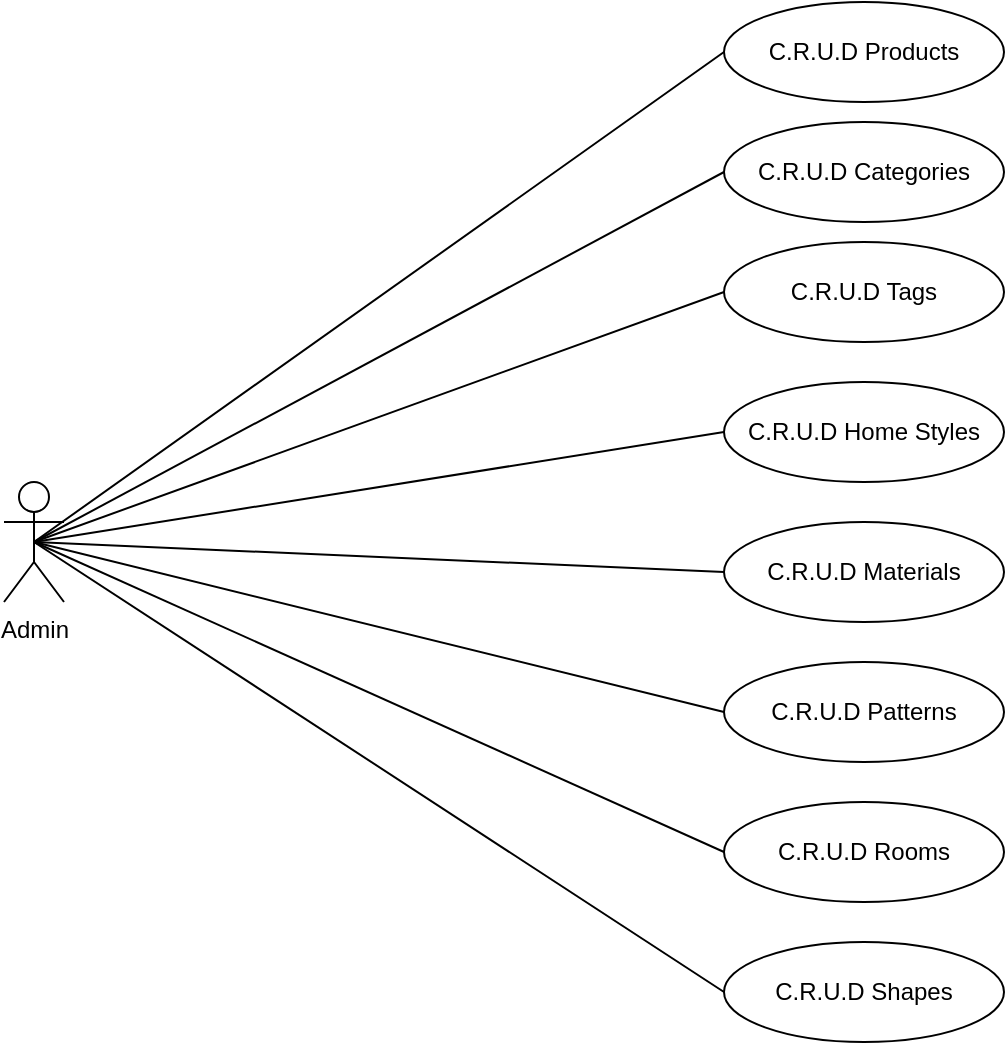 <mxfile>
    <diagram id="BtPvSTQ-mzDIKwIoUSHl" name="Page-1">
        <mxGraphModel dx="1134" dy="192" grid="1" gridSize="10" guides="1" tooltips="1" connect="1" arrows="1" fold="1" page="1" pageScale="1" pageWidth="850" pageHeight="1100" math="0" shadow="0">
            <root>
                <mxCell id="0"/>
                <mxCell id="1" parent="0"/>
                <mxCell id="2" value="Admin" style="shape=umlActor;verticalLabelPosition=bottom;verticalAlign=top;html=1;" vertex="1" parent="1">
                    <mxGeometry x="-100" y="260" width="30" height="60" as="geometry"/>
                </mxCell>
                <mxCell id="3" value="C.R.U.D Products" style="ellipse;whiteSpace=wrap;html=1;" vertex="1" parent="1">
                    <mxGeometry x="260" y="20" width="140" height="50" as="geometry"/>
                </mxCell>
                <mxCell id="4" value="C.R.U.D Categories" style="ellipse;whiteSpace=wrap;html=1;" vertex="1" parent="1">
                    <mxGeometry x="260" y="80" width="140" height="50" as="geometry"/>
                </mxCell>
                <mxCell id="5" value="C.R.U.D Tags" style="ellipse;whiteSpace=wrap;html=1;" vertex="1" parent="1">
                    <mxGeometry x="260" y="140" width="140" height="50" as="geometry"/>
                </mxCell>
                <mxCell id="7" value="C.R.U.D Home Styles" style="ellipse;whiteSpace=wrap;html=1;" vertex="1" parent="1">
                    <mxGeometry x="260" y="210" width="140" height="50" as="geometry"/>
                </mxCell>
                <mxCell id="8" value="C.R.U.D Materials" style="ellipse;whiteSpace=wrap;html=1;" vertex="1" parent="1">
                    <mxGeometry x="260" y="280" width="140" height="50" as="geometry"/>
                </mxCell>
                <mxCell id="9" value="C.R.U.D Patterns" style="ellipse;whiteSpace=wrap;html=1;" vertex="1" parent="1">
                    <mxGeometry x="260" y="350" width="140" height="50" as="geometry"/>
                </mxCell>
                <mxCell id="10" value="C.R.U.D Rooms" style="ellipse;whiteSpace=wrap;html=1;" vertex="1" parent="1">
                    <mxGeometry x="260" y="420" width="140" height="50" as="geometry"/>
                </mxCell>
                <mxCell id="11" value="C.R.U.D Shapes" style="ellipse;whiteSpace=wrap;html=1;" vertex="1" parent="1">
                    <mxGeometry x="260" y="490" width="140" height="50" as="geometry"/>
                </mxCell>
                <mxCell id="26" value="" style="endArrow=none;html=1;entryX=0;entryY=0.5;entryDx=0;entryDy=0;exitX=0.5;exitY=0.5;exitDx=0;exitDy=0;exitPerimeter=0;" edge="1" parent="1" source="2" target="3">
                    <mxGeometry width="50" height="50" relative="1" as="geometry">
                        <mxPoint x="90" y="310" as="sourcePoint"/>
                        <mxPoint x="140" y="260" as="targetPoint"/>
                    </mxGeometry>
                </mxCell>
                <mxCell id="27" value="" style="endArrow=none;html=1;entryX=0;entryY=0.5;entryDx=0;entryDy=0;exitX=0.5;exitY=0.5;exitDx=0;exitDy=0;exitPerimeter=0;" edge="1" parent="1" source="2" target="4">
                    <mxGeometry width="50" height="50" relative="1" as="geometry">
                        <mxPoint x="90" y="300" as="sourcePoint"/>
                        <mxPoint x="270" y="55" as="targetPoint"/>
                    </mxGeometry>
                </mxCell>
                <mxCell id="28" value="" style="endArrow=none;html=1;entryX=0;entryY=0.5;entryDx=0;entryDy=0;exitX=0.5;exitY=0.5;exitDx=0;exitDy=0;exitPerimeter=0;" edge="1" parent="1" source="2" target="5">
                    <mxGeometry width="50" height="50" relative="1" as="geometry">
                        <mxPoint x="100" y="310" as="sourcePoint"/>
                        <mxPoint x="270" y="115" as="targetPoint"/>
                    </mxGeometry>
                </mxCell>
                <mxCell id="29" value="" style="endArrow=none;html=1;entryX=0;entryY=0.5;entryDx=0;entryDy=0;exitX=0.5;exitY=0.5;exitDx=0;exitDy=0;exitPerimeter=0;" edge="1" parent="1" source="2" target="7">
                    <mxGeometry width="50" height="50" relative="1" as="geometry">
                        <mxPoint x="95" y="315" as="sourcePoint"/>
                        <mxPoint x="270" y="175" as="targetPoint"/>
                    </mxGeometry>
                </mxCell>
                <mxCell id="30" value="" style="endArrow=none;html=1;entryX=0;entryY=0.5;entryDx=0;entryDy=0;exitX=0.5;exitY=0.5;exitDx=0;exitDy=0;exitPerimeter=0;" edge="1" parent="1" source="2" target="8">
                    <mxGeometry width="50" height="50" relative="1" as="geometry">
                        <mxPoint x="95" y="315" as="sourcePoint"/>
                        <mxPoint x="270" y="245" as="targetPoint"/>
                    </mxGeometry>
                </mxCell>
                <mxCell id="31" value="" style="endArrow=none;html=1;entryX=0;entryY=0.5;entryDx=0;entryDy=0;exitX=0.5;exitY=0.5;exitDx=0;exitDy=0;exitPerimeter=0;" edge="1" parent="1" source="2" target="9">
                    <mxGeometry width="50" height="50" relative="1" as="geometry">
                        <mxPoint x="95" y="315" as="sourcePoint"/>
                        <mxPoint x="270" y="315" as="targetPoint"/>
                    </mxGeometry>
                </mxCell>
                <mxCell id="32" value="" style="endArrow=none;html=1;entryX=0;entryY=0.5;entryDx=0;entryDy=0;exitX=0.5;exitY=0.5;exitDx=0;exitDy=0;exitPerimeter=0;" edge="1" parent="1" source="2" target="10">
                    <mxGeometry width="50" height="50" relative="1" as="geometry">
                        <mxPoint x="95" y="315" as="sourcePoint"/>
                        <mxPoint x="270" y="385" as="targetPoint"/>
                    </mxGeometry>
                </mxCell>
                <mxCell id="33" value="" style="endArrow=none;html=1;entryX=0;entryY=0.5;entryDx=0;entryDy=0;exitX=0.5;exitY=0.5;exitDx=0;exitDy=0;exitPerimeter=0;" edge="1" parent="1" source="2" target="11">
                    <mxGeometry width="50" height="50" relative="1" as="geometry">
                        <mxPoint x="95" y="315" as="sourcePoint"/>
                        <mxPoint x="270" y="455" as="targetPoint"/>
                    </mxGeometry>
                </mxCell>
            </root>
        </mxGraphModel>
    </diagram>
</mxfile>
